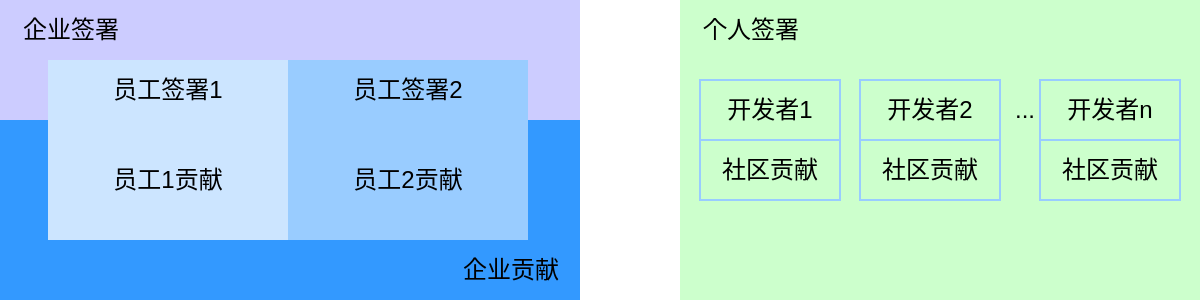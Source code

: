 <mxfile version="20.1.1" type="github">
  <diagram id="Eqw23tpB9ogfi6hsiMwG" name="第 1 页">
    <mxGraphModel dx="1422" dy="748" grid="1" gridSize="10" guides="1" tooltips="1" connect="1" arrows="1" fold="1" page="1" pageScale="1" pageWidth="827" pageHeight="1169" math="0" shadow="0">
      <root>
        <mxCell id="0" />
        <mxCell id="1" parent="0" />
        <mxCell id="BBTJq2_Y_W6RUSLw6YB2-5" value="" style="rounded=0;whiteSpace=wrap;html=1;fillColor=#CCCCFF;strokeColor=none;" vertex="1" parent="1">
          <mxGeometry x="90" y="100" width="290" height="60" as="geometry" />
        </mxCell>
        <mxCell id="BBTJq2_Y_W6RUSLw6YB2-13" value="" style="rounded=0;whiteSpace=wrap;html=1;fillColor=#3399FF;strokeColor=none;" vertex="1" parent="1">
          <mxGeometry x="90" y="160" width="290" height="90" as="geometry" />
        </mxCell>
        <mxCell id="BBTJq2_Y_W6RUSLw6YB2-10" value="" style="rounded=0;whiteSpace=wrap;html=1;strokeColor=none;fillColor=#CCFFCC;" vertex="1" parent="1">
          <mxGeometry x="430" y="100" width="260" height="150" as="geometry" />
        </mxCell>
        <mxCell id="BBTJq2_Y_W6RUSLw6YB2-11" value="" style="group" vertex="1" connectable="0" parent="1">
          <mxGeometry x="114" y="130" width="240" height="90" as="geometry" />
        </mxCell>
        <mxCell id="BBTJq2_Y_W6RUSLw6YB2-4" value="员工签署1" style="rounded=0;whiteSpace=wrap;html=1;fillColor=#CCE5FF;strokeColor=none;" vertex="1" parent="BBTJq2_Y_W6RUSLw6YB2-11">
          <mxGeometry width="120" height="30" as="geometry" />
        </mxCell>
        <mxCell id="BBTJq2_Y_W6RUSLw6YB2-6" value="员工签署2" style="rounded=0;whiteSpace=wrap;html=1;fillColor=#99CCFF;strokeColor=none;" vertex="1" parent="BBTJq2_Y_W6RUSLw6YB2-11">
          <mxGeometry x="120" width="120" height="30" as="geometry" />
        </mxCell>
        <mxCell id="BBTJq2_Y_W6RUSLw6YB2-8" value="员工1贡献" style="rounded=0;whiteSpace=wrap;html=1;fillColor=#CCE5FF;strokeColor=none;" vertex="1" parent="BBTJq2_Y_W6RUSLw6YB2-11">
          <mxGeometry y="30" width="120" height="60" as="geometry" />
        </mxCell>
        <mxCell id="BBTJq2_Y_W6RUSLw6YB2-9" value="员工2贡献" style="rounded=0;whiteSpace=wrap;html=1;fillColor=#99CCFF;strokeColor=none;" vertex="1" parent="BBTJq2_Y_W6RUSLw6YB2-11">
          <mxGeometry x="120" y="30" width="120" height="60" as="geometry" />
        </mxCell>
        <mxCell id="BBTJq2_Y_W6RUSLw6YB2-12" value="企业签署" style="text;html=1;align=center;verticalAlign=middle;resizable=0;points=[];autosize=1;strokeColor=none;fillColor=none;" vertex="1" parent="1">
          <mxGeometry x="90" y="100" width="70" height="30" as="geometry" />
        </mxCell>
        <mxCell id="BBTJq2_Y_W6RUSLw6YB2-14" value="企业贡献" style="text;html=1;align=center;verticalAlign=middle;resizable=0;points=[];autosize=1;strokeColor=none;fillColor=none;" vertex="1" parent="1">
          <mxGeometry x="310" y="220" width="70" height="30" as="geometry" />
        </mxCell>
        <mxCell id="BBTJq2_Y_W6RUSLw6YB2-17" value="个人签署" style="text;html=1;align=center;verticalAlign=middle;resizable=0;points=[];autosize=1;strokeColor=none;fillColor=none;" vertex="1" parent="1">
          <mxGeometry x="430" y="100" width="70" height="30" as="geometry" />
        </mxCell>
        <mxCell id="BBTJq2_Y_W6RUSLw6YB2-18" value="开发者1" style="rounded=0;whiteSpace=wrap;html=1;strokeColor=#99CCFF;fillColor=none;" vertex="1" parent="1">
          <mxGeometry x="440" y="140" width="70" height="30" as="geometry" />
        </mxCell>
        <mxCell id="BBTJq2_Y_W6RUSLw6YB2-21" value="开发者2" style="rounded=0;whiteSpace=wrap;html=1;strokeColor=#99CCFF;fillColor=none;" vertex="1" parent="1">
          <mxGeometry x="520" y="140" width="70" height="30" as="geometry" />
        </mxCell>
        <mxCell id="BBTJq2_Y_W6RUSLw6YB2-22" value="开发者n" style="rounded=0;whiteSpace=wrap;html=1;strokeColor=#99CCFF;fillColor=none;" vertex="1" parent="1">
          <mxGeometry x="610" y="140" width="70" height="30" as="geometry" />
        </mxCell>
        <mxCell id="BBTJq2_Y_W6RUSLw6YB2-23" value="..." style="text;html=1;align=center;verticalAlign=middle;resizable=0;points=[];autosize=1;strokeColor=none;fillColor=none;" vertex="1" parent="1">
          <mxGeometry x="587" y="140" width="30" height="30" as="geometry" />
        </mxCell>
        <mxCell id="BBTJq2_Y_W6RUSLw6YB2-24" value="社区贡献" style="rounded=0;whiteSpace=wrap;html=1;strokeColor=#99CCFF;fillColor=none;" vertex="1" parent="1">
          <mxGeometry x="440" y="170" width="70" height="30" as="geometry" />
        </mxCell>
        <mxCell id="BBTJq2_Y_W6RUSLw6YB2-25" value="社区贡献" style="rounded=0;whiteSpace=wrap;html=1;strokeColor=#99CCFF;fillColor=none;" vertex="1" parent="1">
          <mxGeometry x="520" y="170" width="70" height="30" as="geometry" />
        </mxCell>
        <mxCell id="BBTJq2_Y_W6RUSLw6YB2-26" value="社区贡献" style="rounded=0;whiteSpace=wrap;html=1;strokeColor=#99CCFF;fillColor=none;" vertex="1" parent="1">
          <mxGeometry x="610" y="170" width="70" height="30" as="geometry" />
        </mxCell>
      </root>
    </mxGraphModel>
  </diagram>
</mxfile>
